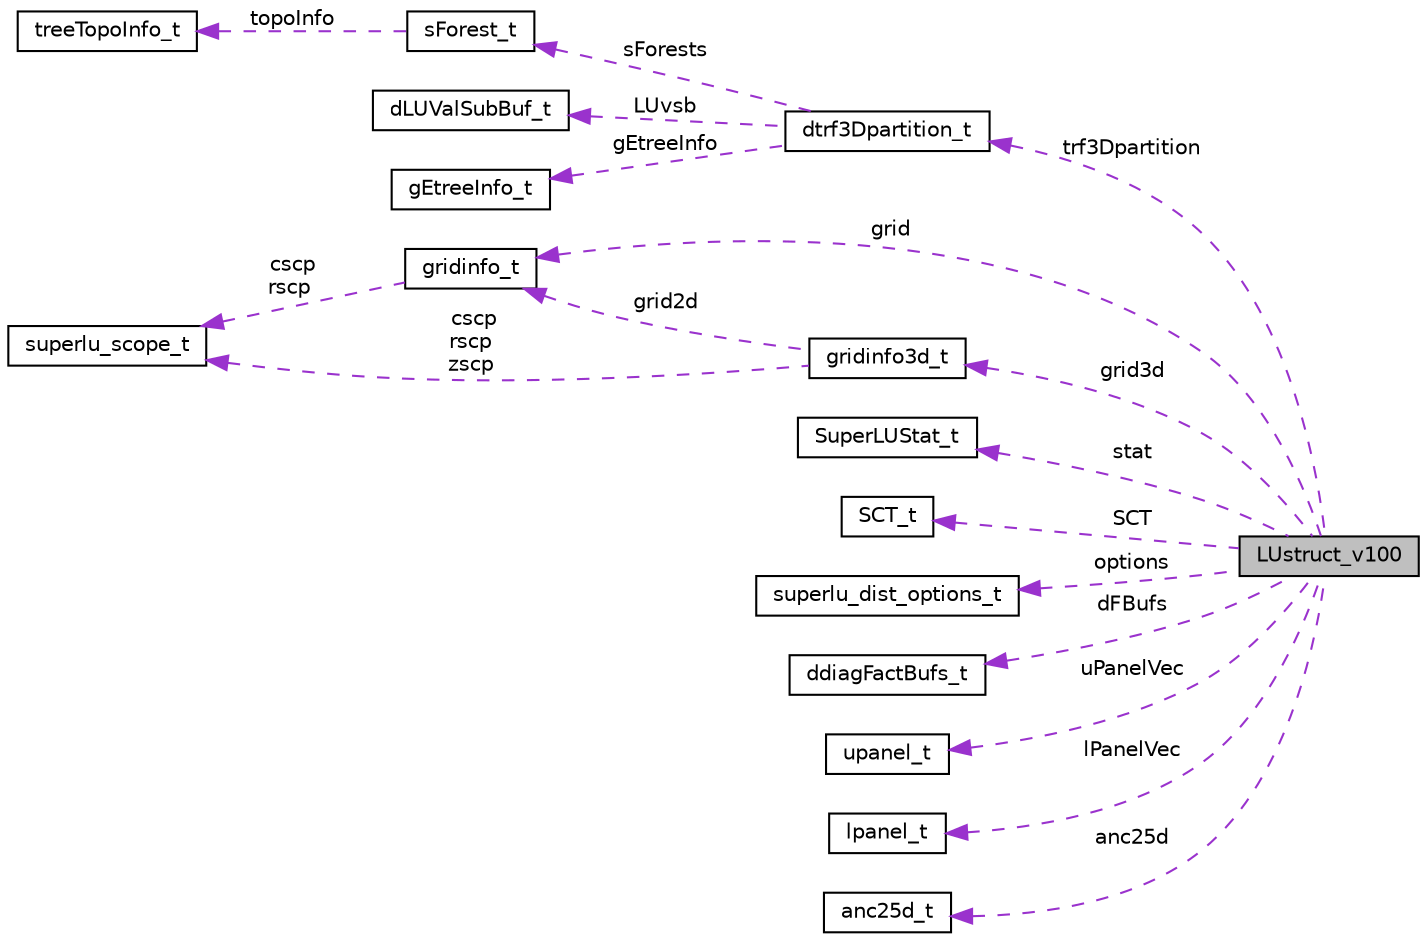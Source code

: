 digraph "LUstruct_v100"
{
 // LATEX_PDF_SIZE
  edge [fontname="Helvetica",fontsize="10",labelfontname="Helvetica",labelfontsize="10"];
  node [fontname="Helvetica",fontsize="10",shape=record];
  rankdir="LR";
  Node1 [label="LUstruct_v100",height=0.2,width=0.4,color="black", fillcolor="grey75", style="filled", fontcolor="black",tooltip=" "];
  Node2 -> Node1 [dir="back",color="darkorchid3",fontsize="10",style="dashed",label=" trf3Dpartition" ,fontname="Helvetica"];
  Node2 [label="dtrf3Dpartition_t",height=0.2,width=0.4,color="black", fillcolor="white", style="filled",URL="$structdtrf3Dpartition__t.html",tooltip=" "];
  Node3 -> Node2 [dir="back",color="darkorchid3",fontsize="10",style="dashed",label=" sForests" ,fontname="Helvetica"];
  Node3 [label="sForest_t",height=0.2,width=0.4,color="black", fillcolor="white", style="filled",URL="$structsForest__t.html",tooltip=" "];
  Node4 -> Node3 [dir="back",color="darkorchid3",fontsize="10",style="dashed",label=" topoInfo" ,fontname="Helvetica"];
  Node4 [label="treeTopoInfo_t",height=0.2,width=0.4,color="black", fillcolor="white", style="filled",URL="$structtreeTopoInfo__t.html",tooltip=" "];
  Node5 -> Node2 [dir="back",color="darkorchid3",fontsize="10",style="dashed",label=" LUvsb" ,fontname="Helvetica"];
  Node5 [label="dLUValSubBuf_t",height=0.2,width=0.4,color="black", fillcolor="white", style="filled",URL="$structdLUValSubBuf__t.html",tooltip=" "];
  Node6 -> Node2 [dir="back",color="darkorchid3",fontsize="10",style="dashed",label=" gEtreeInfo" ,fontname="Helvetica"];
  Node6 [label="gEtreeInfo_t",height=0.2,width=0.4,color="black", fillcolor="white", style="filled",URL="$structgEtreeInfo__t.html",tooltip=" "];
  Node7 -> Node1 [dir="back",color="darkorchid3",fontsize="10",style="dashed",label=" grid" ,fontname="Helvetica"];
  Node7 [label="gridinfo_t",height=0.2,width=0.4,color="black", fillcolor="white", style="filled",URL="$structgridinfo__t.html",tooltip=" "];
  Node8 -> Node7 [dir="back",color="darkorchid3",fontsize="10",style="dashed",label=" cscp\nrscp" ,fontname="Helvetica"];
  Node8 [label="superlu_scope_t",height=0.2,width=0.4,color="black", fillcolor="white", style="filled",URL="$structsuperlu__scope__t.html",tooltip=" "];
  Node9 -> Node1 [dir="back",color="darkorchid3",fontsize="10",style="dashed",label=" stat" ,fontname="Helvetica"];
  Node9 [label="SuperLUStat_t",height=0.2,width=0.4,color="black", fillcolor="white", style="filled",URL="$structSuperLUStat__t.html",tooltip=" "];
  Node10 -> Node1 [dir="back",color="darkorchid3",fontsize="10",style="dashed",label=" SCT" ,fontname="Helvetica"];
  Node10 [label="SCT_t",height=0.2,width=0.4,color="black", fillcolor="white", style="filled",URL="$structSCT__t.html",tooltip=" "];
  Node11 -> Node1 [dir="back",color="darkorchid3",fontsize="10",style="dashed",label=" grid3d" ,fontname="Helvetica"];
  Node11 [label="gridinfo3d_t",height=0.2,width=0.4,color="black", fillcolor="white", style="filled",URL="$structgridinfo3d__t.html",tooltip=" "];
  Node7 -> Node11 [dir="back",color="darkorchid3",fontsize="10",style="dashed",label=" grid2d" ,fontname="Helvetica"];
  Node8 -> Node11 [dir="back",color="darkorchid3",fontsize="10",style="dashed",label=" cscp\nrscp\nzscp" ,fontname="Helvetica"];
  Node12 -> Node1 [dir="back",color="darkorchid3",fontsize="10",style="dashed",label=" options" ,fontname="Helvetica"];
  Node12 [label="superlu_dist_options_t",height=0.2,width=0.4,color="black", fillcolor="white", style="filled",URL="$structsuperlu__dist__options__t.html",tooltip=" "];
  Node13 -> Node1 [dir="back",color="darkorchid3",fontsize="10",style="dashed",label=" dFBufs" ,fontname="Helvetica"];
  Node13 [label="ddiagFactBufs_t",height=0.2,width=0.4,color="black", fillcolor="white", style="filled",URL="$structddiagFactBufs__t.html",tooltip=" "];
  Node14 -> Node1 [dir="back",color="darkorchid3",fontsize="10",style="dashed",label=" uPanelVec" ,fontname="Helvetica"];
  Node14 [label="upanel_t",height=0.2,width=0.4,color="black", fillcolor="white", style="filled",URL="$classupanel__t.html",tooltip=" "];
  Node15 -> Node1 [dir="back",color="darkorchid3",fontsize="10",style="dashed",label=" lPanelVec" ,fontname="Helvetica"];
  Node15 [label="lpanel_t",height=0.2,width=0.4,color="black", fillcolor="white", style="filled",URL="$classlpanel__t.html",tooltip=" "];
  Node16 -> Node1 [dir="back",color="darkorchid3",fontsize="10",style="dashed",label=" anc25d" ,fontname="Helvetica"];
  Node16 [label="anc25d_t",height=0.2,width=0.4,color="black", fillcolor="white", style="filled",URL="$structanc25d__t.html",tooltip=" "];
}

